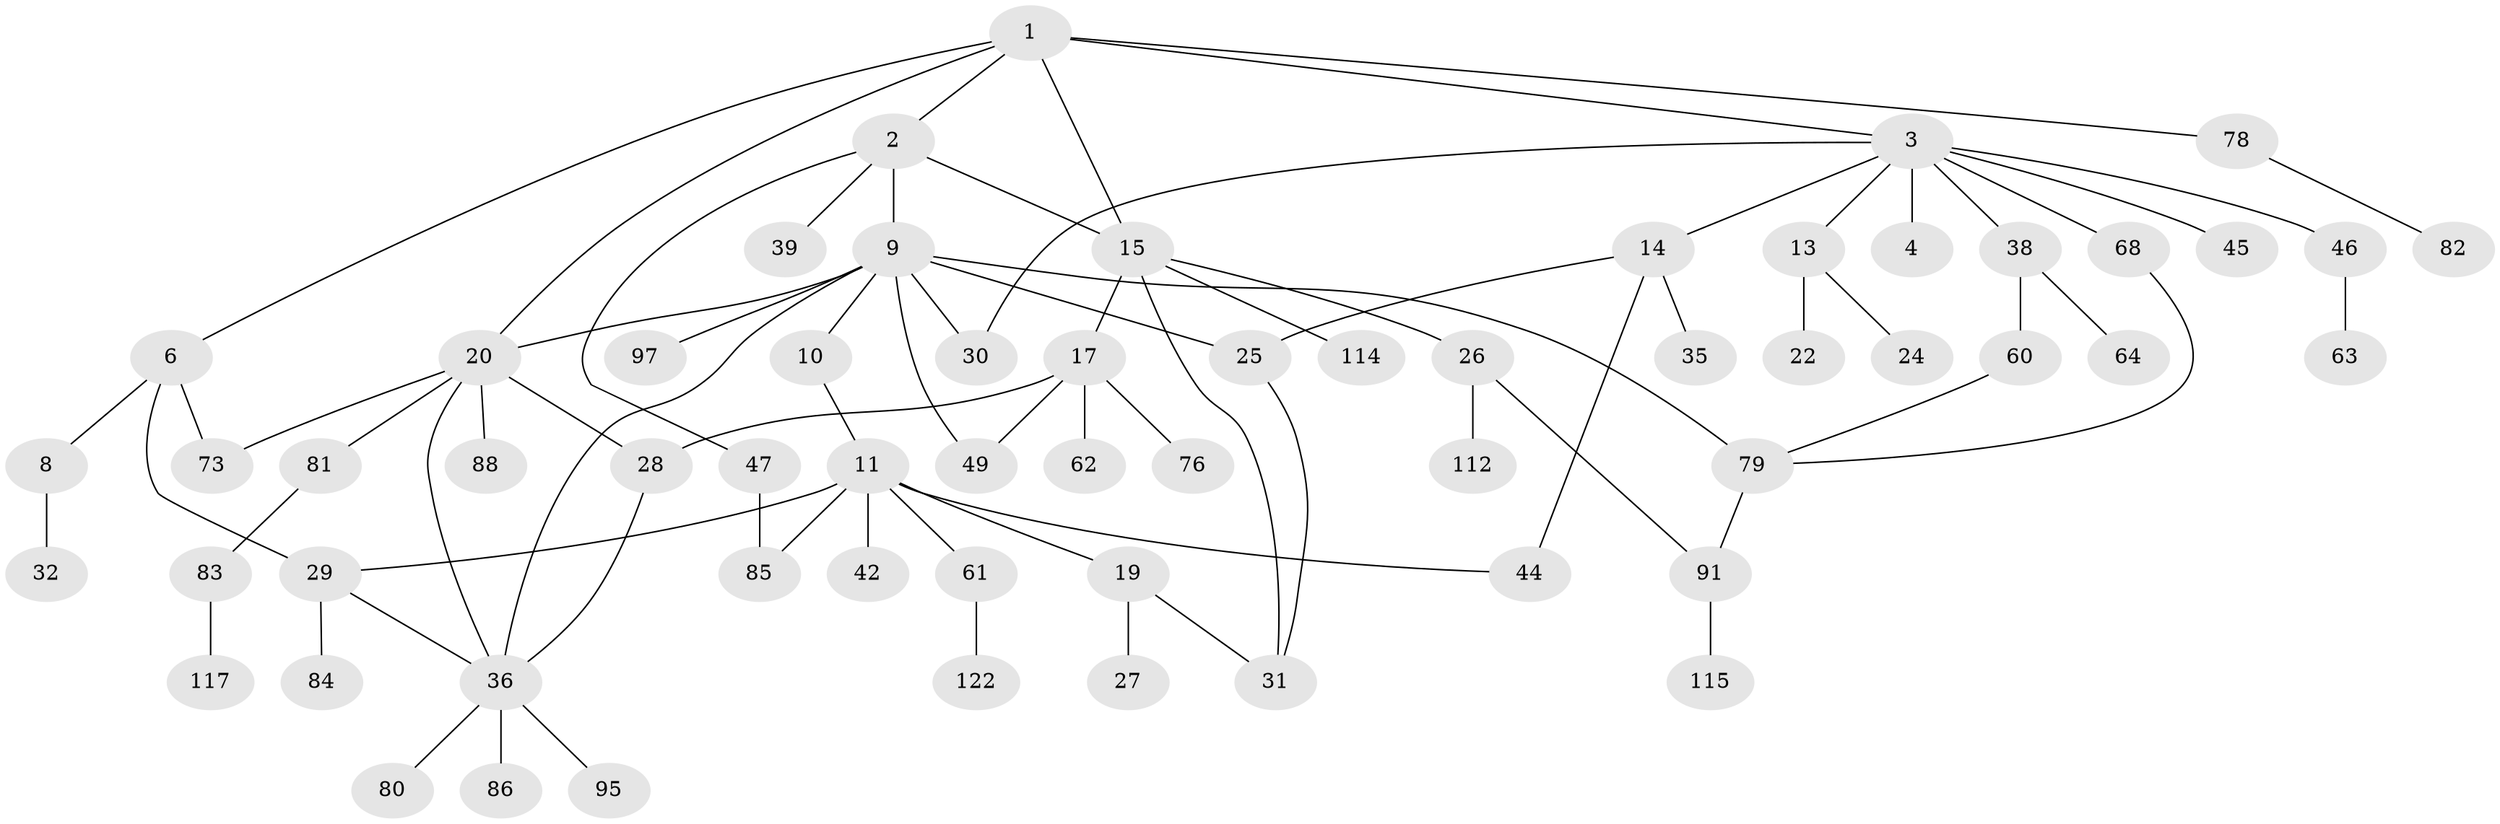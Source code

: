 // original degree distribution, {6: 0.040983606557377046, 5: 0.06557377049180328, 1: 0.38524590163934425, 4: 0.07377049180327869, 2: 0.26229508196721313, 3: 0.1721311475409836}
// Generated by graph-tools (version 1.1) at 2025/13/03/09/25 04:13:33]
// undirected, 61 vertices, 78 edges
graph export_dot {
graph [start="1"]
  node [color=gray90,style=filled];
  1;
  2;
  3 [super="+5+7+40"];
  4;
  6 [super="+118+34"];
  8;
  9 [super="+33+89+48"];
  10;
  11 [super="+12+16"];
  13 [super="+18"];
  14;
  15 [super="+43"];
  17 [super="+21"];
  19 [super="+119+23"];
  20 [super="+52+50+116"];
  22 [super="+109"];
  24;
  25 [super="+53"];
  26 [super="+54+77+72"];
  27 [super="+75+87"];
  28;
  29;
  30 [super="+37"];
  31 [super="+111+113"];
  32 [super="+103"];
  35;
  36 [super="+57+100+41+56"];
  38;
  39 [super="+55"];
  42;
  44;
  45 [super="+106"];
  46;
  47 [super="+58+92+93"];
  49 [super="+66"];
  60;
  61;
  62;
  63;
  64;
  68;
  73 [super="+98"];
  76;
  78 [super="+107"];
  79 [super="+121+90"];
  80;
  81;
  82;
  83;
  84 [super="+108"];
  85 [super="+99"];
  86;
  88;
  91 [super="+110"];
  95 [super="+102"];
  97;
  112;
  114;
  115;
  117;
  122;
  1 -- 2;
  1 -- 3;
  1 -- 6;
  1 -- 15;
  1 -- 78;
  1 -- 20;
  2 -- 9;
  2 -- 39;
  2 -- 47;
  2 -- 15;
  3 -- 4;
  3 -- 46;
  3 -- 68;
  3 -- 38;
  3 -- 30;
  3 -- 14;
  3 -- 13;
  3 -- 45;
  6 -- 8;
  6 -- 73;
  6 -- 29;
  8 -- 32;
  9 -- 10;
  9 -- 20;
  9 -- 97;
  9 -- 30;
  9 -- 79 [weight=2];
  9 -- 36;
  9 -- 25;
  9 -- 49;
  10 -- 11;
  11 -- 42;
  11 -- 29;
  11 -- 19;
  11 -- 61;
  11 -- 44;
  11 -- 85;
  13 -- 24;
  13 -- 22;
  14 -- 25;
  14 -- 35;
  14 -- 44;
  15 -- 17;
  15 -- 26;
  15 -- 31;
  15 -- 114;
  17 -- 49;
  17 -- 28;
  17 -- 62;
  17 -- 76;
  19 -- 27;
  19 -- 31;
  20 -- 81;
  20 -- 88;
  20 -- 28;
  20 -- 73;
  20 -- 36;
  25 -- 31;
  26 -- 112;
  26 -- 91;
  28 -- 36;
  29 -- 36;
  29 -- 84;
  36 -- 86;
  36 -- 80;
  36 -- 95;
  38 -- 60;
  38 -- 64;
  46 -- 63;
  47 -- 85;
  60 -- 79;
  61 -- 122;
  68 -- 79;
  78 -- 82;
  79 -- 91;
  81 -- 83;
  83 -- 117;
  91 -- 115;
}

